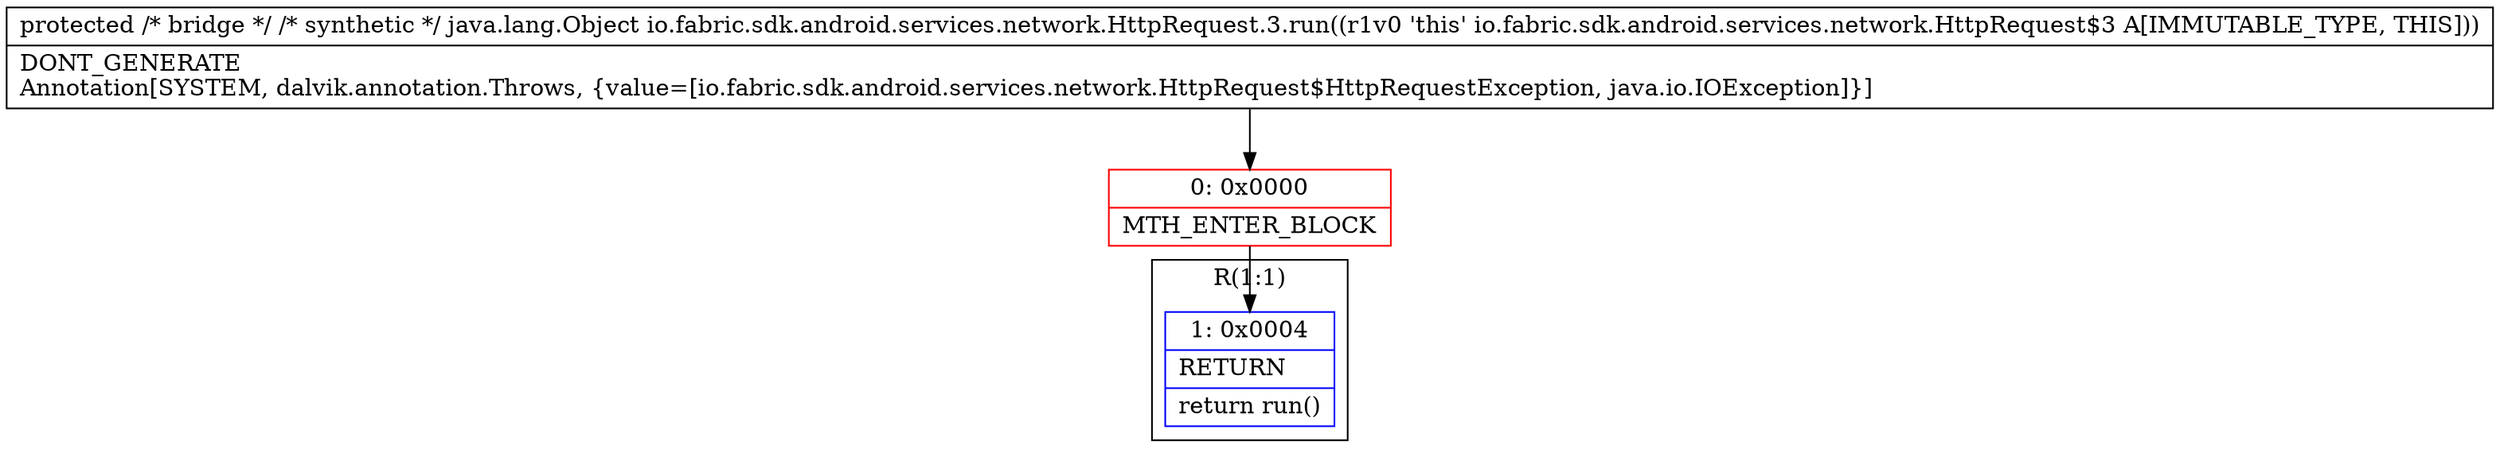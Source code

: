 digraph "CFG forio.fabric.sdk.android.services.network.HttpRequest.3.run()Ljava\/lang\/Object;" {
subgraph cluster_Region_1468642806 {
label = "R(1:1)";
node [shape=record,color=blue];
Node_1 [shape=record,label="{1\:\ 0x0004|RETURN\l|return run()\l}"];
}
Node_0 [shape=record,color=red,label="{0\:\ 0x0000|MTH_ENTER_BLOCK\l}"];
MethodNode[shape=record,label="{protected \/* bridge *\/ \/* synthetic *\/ java.lang.Object io.fabric.sdk.android.services.network.HttpRequest.3.run((r1v0 'this' io.fabric.sdk.android.services.network.HttpRequest$3 A[IMMUTABLE_TYPE, THIS]))  | DONT_GENERATE\lAnnotation[SYSTEM, dalvik.annotation.Throws, \{value=[io.fabric.sdk.android.services.network.HttpRequest$HttpRequestException, java.io.IOException]\}]\l}"];
MethodNode -> Node_0;
Node_0 -> Node_1;
}


